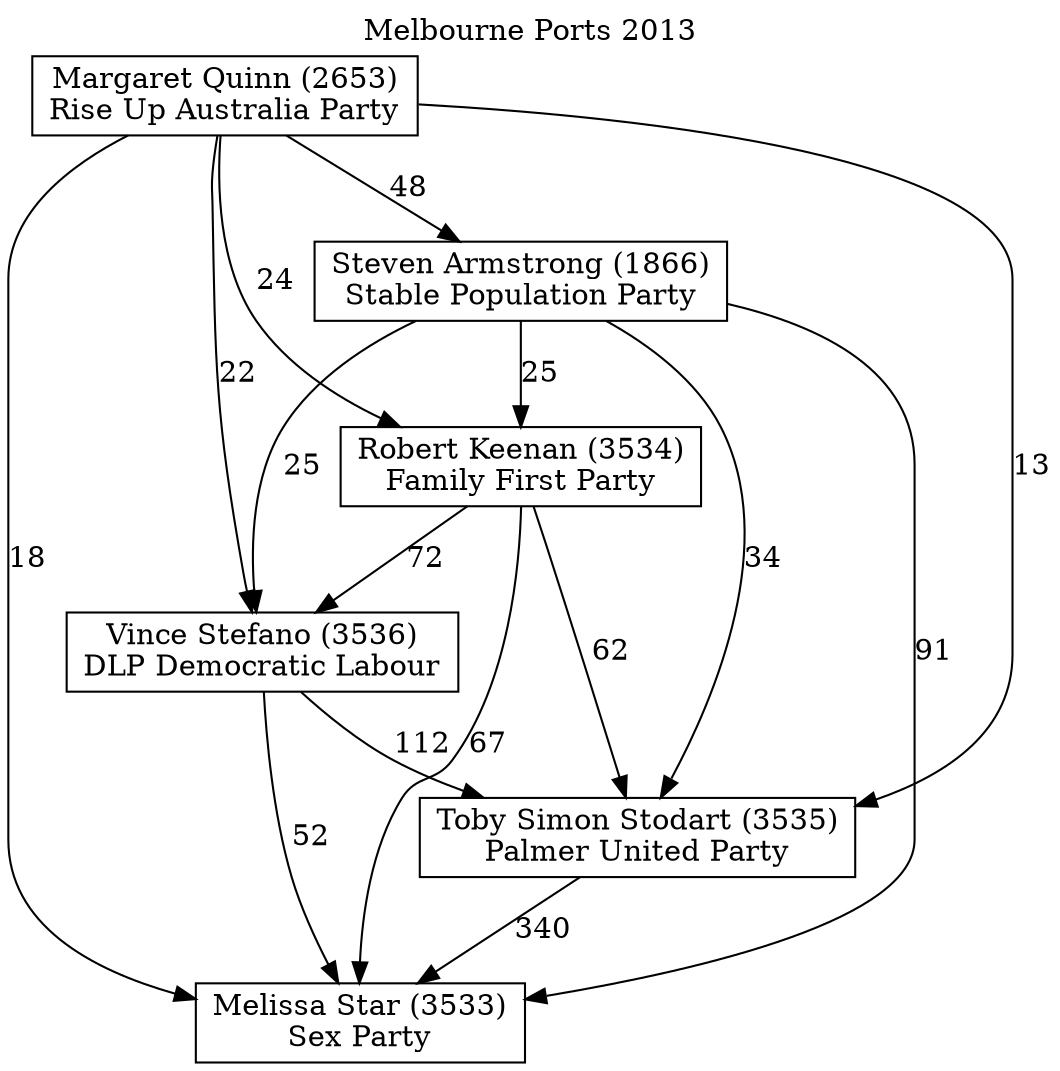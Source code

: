 // House preference flow
digraph "Melissa Star (3533)_Melbourne Ports_2013" {
	graph [label="Melbourne Ports 2013" labelloc=t mclimit=10]
	node [shape=box]
	"Melissa Star (3533)" [label="Melissa Star (3533)
Sex Party"]
	"Toby Simon Stodart (3535)" [label="Toby Simon Stodart (3535)
Palmer United Party"]
	"Vince Stefano (3536)" [label="Vince Stefano (3536)
DLP Democratic Labour"]
	"Robert Keenan (3534)" [label="Robert Keenan (3534)
Family First Party"]
	"Steven Armstrong (1866)" [label="Steven Armstrong (1866)
Stable Population Party"]
	"Margaret Quinn (2653)" [label="Margaret Quinn (2653)
Rise Up Australia Party"]
	"Toby Simon Stodart (3535)" -> "Melissa Star (3533)" [label=340]
	"Vince Stefano (3536)" -> "Toby Simon Stodart (3535)" [label=112]
	"Robert Keenan (3534)" -> "Vince Stefano (3536)" [label=72]
	"Steven Armstrong (1866)" -> "Robert Keenan (3534)" [label=25]
	"Margaret Quinn (2653)" -> "Steven Armstrong (1866)" [label=48]
	"Vince Stefano (3536)" -> "Melissa Star (3533)" [label=52]
	"Robert Keenan (3534)" -> "Melissa Star (3533)" [label=67]
	"Steven Armstrong (1866)" -> "Melissa Star (3533)" [label=91]
	"Margaret Quinn (2653)" -> "Melissa Star (3533)" [label=18]
	"Margaret Quinn (2653)" -> "Robert Keenan (3534)" [label=24]
	"Steven Armstrong (1866)" -> "Vince Stefano (3536)" [label=25]
	"Margaret Quinn (2653)" -> "Vince Stefano (3536)" [label=22]
	"Robert Keenan (3534)" -> "Toby Simon Stodart (3535)" [label=62]
	"Steven Armstrong (1866)" -> "Toby Simon Stodart (3535)" [label=34]
	"Margaret Quinn (2653)" -> "Toby Simon Stodart (3535)" [label=13]
}
